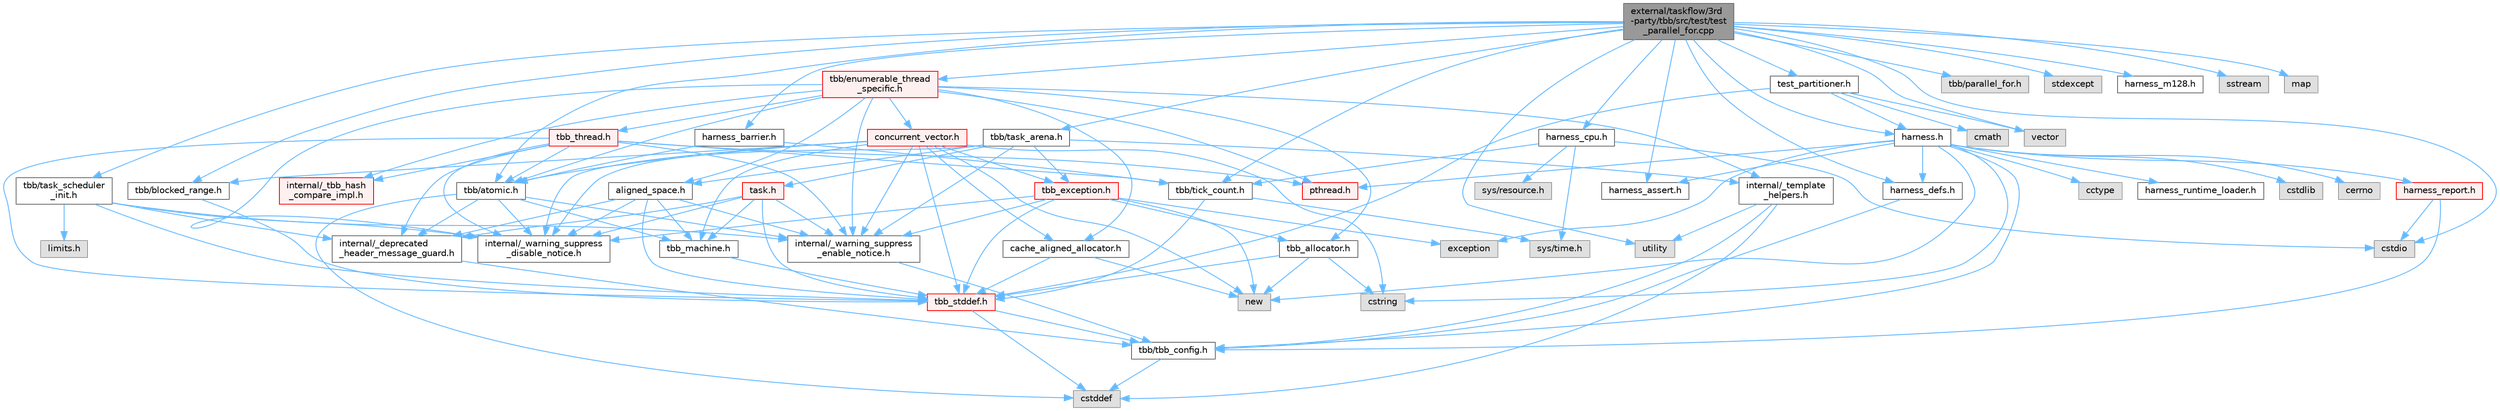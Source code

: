 digraph "external/taskflow/3rd-party/tbb/src/test/test_parallel_for.cpp"
{
 // LATEX_PDF_SIZE
  bgcolor="transparent";
  edge [fontname=Helvetica,fontsize=10,labelfontname=Helvetica,labelfontsize=10];
  node [fontname=Helvetica,fontsize=10,shape=box,height=0.2,width=0.4];
  Node1 [id="Node000001",label="external/taskflow/3rd\l-party/tbb/src/test/test\l_parallel_for.cpp",height=0.2,width=0.4,color="gray40", fillcolor="grey60", style="filled", fontcolor="black",tooltip=" "];
  Node1 -> Node2 [id="edge1_Node000001_Node000002",color="steelblue1",style="solid",tooltip=" "];
  Node2 [id="Node000002",label="harness_defs.h",height=0.2,width=0.4,color="grey40", fillcolor="white", style="filled",URL="$harness__defs_8h.html",tooltip=" "];
  Node2 -> Node3 [id="edge2_Node000002_Node000003",color="steelblue1",style="solid",tooltip=" "];
  Node3 [id="Node000003",label="tbb/tbb_config.h",height=0.2,width=0.4,color="grey40", fillcolor="white", style="filled",URL="$tbb__config_8h.html",tooltip=" "];
  Node3 -> Node4 [id="edge3_Node000003_Node000004",color="steelblue1",style="solid",tooltip=" "];
  Node4 [id="Node000004",label="cstddef",height=0.2,width=0.4,color="grey60", fillcolor="#E0E0E0", style="filled",tooltip=" "];
  Node1 -> Node5 [id="edge4_Node000001_Node000005",color="steelblue1",style="solid",tooltip=" "];
  Node5 [id="Node000005",label="tbb/parallel_for.h",height=0.2,width=0.4,color="grey60", fillcolor="#E0E0E0", style="filled",tooltip=" "];
  Node1 -> Node6 [id="edge5_Node000001_Node000006",color="steelblue1",style="solid",tooltip=" "];
  Node6 [id="Node000006",label="tbb/atomic.h",height=0.2,width=0.4,color="grey40", fillcolor="white", style="filled",URL="$external_2taskflow_23rd-party_2tbb_2include_2tbb_2atomic_8h.html",tooltip=" "];
  Node6 -> Node7 [id="edge6_Node000006_Node000007",color="steelblue1",style="solid",tooltip=" "];
  Node7 [id="Node000007",label="internal/_deprecated\l_header_message_guard.h",height=0.2,width=0.4,color="grey40", fillcolor="white", style="filled",URL="$__deprecated__header__message__guard_8h.html",tooltip=" "];
  Node7 -> Node3 [id="edge7_Node000007_Node000003",color="steelblue1",style="solid",tooltip=" "];
  Node6 -> Node8 [id="edge8_Node000006_Node000008",color="steelblue1",style="solid",tooltip=" "];
  Node8 [id="Node000008",label="internal/_warning_suppress\l_enable_notice.h",height=0.2,width=0.4,color="grey40", fillcolor="white", style="filled",URL="$__warning__suppress__enable__notice_8h.html",tooltip=" "];
  Node8 -> Node3 [id="edge9_Node000008_Node000003",color="steelblue1",style="solid",tooltip=" "];
  Node6 -> Node4 [id="edge10_Node000006_Node000004",color="steelblue1",style="solid",tooltip=" "];
  Node6 -> Node9 [id="edge11_Node000006_Node000009",color="steelblue1",style="solid",tooltip=" "];
  Node9 [id="Node000009",label="tbb_machine.h",height=0.2,width=0.4,color="grey40", fillcolor="white", style="filled",URL="$tbb__machine_8h.html",tooltip=" "];
  Node9 -> Node10 [id="edge12_Node000009_Node000010",color="steelblue1",style="solid",tooltip=" "];
  Node10 [id="Node000010",label="tbb_stddef.h",height=0.2,width=0.4,color="red", fillcolor="#FFF0F0", style="filled",URL="$tbb__stddef_8h.html",tooltip=" "];
  Node10 -> Node3 [id="edge13_Node000010_Node000003",color="steelblue1",style="solid",tooltip=" "];
  Node10 -> Node4 [id="edge14_Node000010_Node000004",color="steelblue1",style="solid",tooltip=" "];
  Node6 -> Node12 [id="edge15_Node000006_Node000012",color="steelblue1",style="solid",tooltip=" "];
  Node12 [id="Node000012",label="internal/_warning_suppress\l_disable_notice.h",height=0.2,width=0.4,color="grey40", fillcolor="white", style="filled",URL="$__warning__suppress__disable__notice_8h.html",tooltip=" "];
  Node1 -> Node13 [id="edge16_Node000001_Node000013",color="steelblue1",style="solid",tooltip=" "];
  Node13 [id="Node000013",label="harness_assert.h",height=0.2,width=0.4,color="grey40", fillcolor="white", style="filled",URL="$harness__assert_8h.html",tooltip=" "];
  Node1 -> Node14 [id="edge17_Node000001_Node000014",color="steelblue1",style="solid",tooltip=" "];
  Node14 [id="Node000014",label="harness.h",height=0.2,width=0.4,color="grey40", fillcolor="white", style="filled",URL="$harness_8h.html",tooltip=" "];
  Node14 -> Node3 [id="edge18_Node000014_Node000003",color="steelblue1",style="solid",tooltip=" "];
  Node14 -> Node2 [id="edge19_Node000014_Node000002",color="steelblue1",style="solid",tooltip=" "];
  Node14 -> Node15 [id="edge20_Node000014_Node000015",color="steelblue1",style="solid",tooltip=" "];
  Node15 [id="Node000015",label="cstdlib",height=0.2,width=0.4,color="grey60", fillcolor="#E0E0E0", style="filled",tooltip=" "];
  Node14 -> Node16 [id="edge21_Node000014_Node000016",color="steelblue1",style="solid",tooltip=" "];
  Node16 [id="Node000016",label="cstring",height=0.2,width=0.4,color="grey60", fillcolor="#E0E0E0", style="filled",tooltip=" "];
  Node14 -> Node17 [id="edge22_Node000014_Node000017",color="steelblue1",style="solid",tooltip=" "];
  Node17 [id="Node000017",label="cerrno",height=0.2,width=0.4,color="grey60", fillcolor="#E0E0E0", style="filled",tooltip=" "];
  Node14 -> Node18 [id="edge23_Node000014_Node000018",color="steelblue1",style="solid",tooltip=" "];
  Node18 [id="Node000018",label="cctype",height=0.2,width=0.4,color="grey60", fillcolor="#E0E0E0", style="filled",tooltip=" "];
  Node14 -> Node19 [id="edge24_Node000014_Node000019",color="steelblue1",style="solid",tooltip=" "];
  Node19 [id="Node000019",label="new",height=0.2,width=0.4,color="grey60", fillcolor="#E0E0E0", style="filled",tooltip=" "];
  Node14 -> Node20 [id="edge25_Node000014_Node000020",color="steelblue1",style="solid",tooltip=" "];
  Node20 [id="Node000020",label="pthread.h",height=0.2,width=0.4,color="red", fillcolor="#FFF0F0", style="filled",URL="$pthread_8h.html",tooltip=" "];
  Node14 -> Node66 [id="edge26_Node000014_Node000066",color="steelblue1",style="solid",tooltip=" "];
  Node66 [id="Node000066",label="harness_runtime_loader.h",height=0.2,width=0.4,color="grey40", fillcolor="white", style="filled",URL="$harness__runtime__loader_8h.html",tooltip=" "];
  Node14 -> Node67 [id="edge27_Node000014_Node000067",color="steelblue1",style="solid",tooltip=" "];
  Node67 [id="Node000067",label="harness_report.h",height=0.2,width=0.4,color="red", fillcolor="#FFF0F0", style="filled",URL="$harness__report_8h.html",tooltip=" "];
  Node67 -> Node68 [id="edge28_Node000067_Node000068",color="steelblue1",style="solid",tooltip=" "];
  Node68 [id="Node000068",label="cstdio",height=0.2,width=0.4,color="grey60", fillcolor="#E0E0E0", style="filled",tooltip=" "];
  Node67 -> Node3 [id="edge29_Node000067_Node000003",color="steelblue1",style="solid",tooltip=" "];
  Node14 -> Node33 [id="edge30_Node000014_Node000033",color="steelblue1",style="solid",tooltip=" "];
  Node33 [id="Node000033",label="exception",height=0.2,width=0.4,color="grey60", fillcolor="#E0E0E0", style="filled",tooltip=" "];
  Node14 -> Node13 [id="edge31_Node000014_Node000013",color="steelblue1",style="solid",tooltip=" "];
  Node1 -> Node70 [id="edge32_Node000001_Node000070",color="steelblue1",style="solid",tooltip=" "];
  Node70 [id="Node000070",label="tbb/tick_count.h",height=0.2,width=0.4,color="grey40", fillcolor="white", style="filled",URL="$tick__count_8h.html",tooltip=" "];
  Node70 -> Node10 [id="edge33_Node000070_Node000010",color="steelblue1",style="solid",tooltip=" "];
  Node70 -> Node71 [id="edge34_Node000070_Node000071",color="steelblue1",style="solid",tooltip=" "];
  Node71 [id="Node000071",label="sys/time.h",height=0.2,width=0.4,color="grey60", fillcolor="#E0E0E0", style="filled",tooltip=" "];
  Node1 -> Node34 [id="edge35_Node000001_Node000034",color="steelblue1",style="solid",tooltip=" "];
  Node34 [id="Node000034",label="stdexcept",height=0.2,width=0.4,color="grey60", fillcolor="#E0E0E0", style="filled",tooltip=" "];
  Node1 -> Node72 [id="edge36_Node000001_Node000072",color="steelblue1",style="solid",tooltip=" "];
  Node72 [id="Node000072",label="harness_m128.h",height=0.2,width=0.4,color="grey40", fillcolor="white", style="filled",URL="$harness__m128_8h.html",tooltip=" "];
  Node1 -> Node73 [id="edge37_Node000001_Node000073",color="steelblue1",style="solid",tooltip=" "];
  Node73 [id="Node000073",label="vector",height=0.2,width=0.4,color="grey60", fillcolor="#E0E0E0", style="filled",tooltip=" "];
  Node1 -> Node74 [id="edge38_Node000001_Node000074",color="steelblue1",style="solid",tooltip=" "];
  Node74 [id="Node000074",label="sstream",height=0.2,width=0.4,color="grey60", fillcolor="#E0E0E0", style="filled",tooltip=" "];
  Node1 -> Node75 [id="edge39_Node000001_Node000075",color="steelblue1",style="solid",tooltip=" "];
  Node75 [id="Node000075",label="tbb/blocked_range.h",height=0.2,width=0.4,color="grey40", fillcolor="white", style="filled",URL="$blocked__range_8h.html",tooltip=" "];
  Node75 -> Node10 [id="edge40_Node000075_Node000010",color="steelblue1",style="solid",tooltip=" "];
  Node1 -> Node68 [id="edge41_Node000001_Node000068",color="steelblue1",style="solid",tooltip=" "];
  Node1 -> Node76 [id="edge42_Node000001_Node000076",color="steelblue1",style="solid",tooltip=" "];
  Node76 [id="Node000076",label="tbb/task_scheduler\l_init.h",height=0.2,width=0.4,color="grey40", fillcolor="white", style="filled",URL="$task__scheduler__init_8h.html",tooltip=" "];
  Node76 -> Node7 [id="edge43_Node000076_Node000007",color="steelblue1",style="solid",tooltip=" "];
  Node76 -> Node8 [id="edge44_Node000076_Node000008",color="steelblue1",style="solid",tooltip=" "];
  Node76 -> Node10 [id="edge45_Node000076_Node000010",color="steelblue1",style="solid",tooltip=" "];
  Node76 -> Node77 [id="edge46_Node000076_Node000077",color="steelblue1",style="solid",tooltip=" "];
  Node77 [id="Node000077",label="limits.h",height=0.2,width=0.4,color="grey60", fillcolor="#E0E0E0", style="filled",tooltip=" "];
  Node76 -> Node12 [id="edge47_Node000076_Node000012",color="steelblue1",style="solid",tooltip=" "];
  Node1 -> Node78 [id="edge48_Node000001_Node000078",color="steelblue1",style="solid",tooltip=" "];
  Node78 [id="Node000078",label="harness_cpu.h",height=0.2,width=0.4,color="grey40", fillcolor="white", style="filled",URL="$harness__cpu_8h.html",tooltip=" "];
  Node78 -> Node71 [id="edge49_Node000078_Node000071",color="steelblue1",style="solid",tooltip=" "];
  Node78 -> Node79 [id="edge50_Node000078_Node000079",color="steelblue1",style="solid",tooltip=" "];
  Node79 [id="Node000079",label="sys/resource.h",height=0.2,width=0.4,color="grey60", fillcolor="#E0E0E0", style="filled",tooltip=" "];
  Node78 -> Node70 [id="edge51_Node000078_Node000070",color="steelblue1",style="solid",tooltip=" "];
  Node78 -> Node68 [id="edge52_Node000078_Node000068",color="steelblue1",style="solid",tooltip=" "];
  Node1 -> Node80 [id="edge53_Node000001_Node000080",color="steelblue1",style="solid",tooltip=" "];
  Node80 [id="Node000080",label="harness_barrier.h",height=0.2,width=0.4,color="grey40", fillcolor="white", style="filled",URL="$harness__barrier_8h.html",tooltip=" "];
  Node80 -> Node6 [id="edge54_Node000080_Node000006",color="steelblue1",style="solid",tooltip=" "];
  Node80 -> Node70 [id="edge55_Node000080_Node000070",color="steelblue1",style="solid",tooltip=" "];
  Node1 -> Node81 [id="edge56_Node000001_Node000081",color="steelblue1",style="solid",tooltip=" "];
  Node81 [id="Node000081",label="test_partitioner.h",height=0.2,width=0.4,color="grey40", fillcolor="white", style="filled",URL="$test__partitioner_8h.html",tooltip=" "];
  Node81 -> Node82 [id="edge57_Node000081_Node000082",color="steelblue1",style="solid",tooltip=" "];
  Node82 [id="Node000082",label="cmath",height=0.2,width=0.4,color="grey60", fillcolor="#E0E0E0", style="filled",tooltip=" "];
  Node81 -> Node10 [id="edge58_Node000081_Node000010",color="steelblue1",style="solid",tooltip=" "];
  Node81 -> Node14 [id="edge59_Node000081_Node000014",color="steelblue1",style="solid",tooltip=" "];
  Node81 -> Node73 [id="edge60_Node000081_Node000073",color="steelblue1",style="solid",tooltip=" "];
  Node1 -> Node83 [id="edge61_Node000001_Node000083",color="steelblue1",style="solid",tooltip=" "];
  Node83 [id="Node000083",label="map",height=0.2,width=0.4,color="grey60", fillcolor="#E0E0E0", style="filled",tooltip=" "];
  Node1 -> Node58 [id="edge62_Node000001_Node000058",color="steelblue1",style="solid",tooltip=" "];
  Node58 [id="Node000058",label="utility",height=0.2,width=0.4,color="grey60", fillcolor="#E0E0E0", style="filled",tooltip=" "];
  Node1 -> Node84 [id="edge63_Node000001_Node000084",color="steelblue1",style="solid",tooltip=" "];
  Node84 [id="Node000084",label="tbb/task_arena.h",height=0.2,width=0.4,color="grey40", fillcolor="white", style="filled",URL="$task__arena_8h.html",tooltip=" "];
  Node84 -> Node8 [id="edge64_Node000084_Node000008",color="steelblue1",style="solid",tooltip=" "];
  Node84 -> Node85 [id="edge65_Node000084_Node000085",color="steelblue1",style="solid",tooltip=" "];
  Node85 [id="Node000085",label="task.h",height=0.2,width=0.4,color="red", fillcolor="#FFF0F0", style="filled",URL="$task_8h.html",tooltip=" "];
  Node85 -> Node7 [id="edge66_Node000085_Node000007",color="steelblue1",style="solid",tooltip=" "];
  Node85 -> Node8 [id="edge67_Node000085_Node000008",color="steelblue1",style="solid",tooltip=" "];
  Node85 -> Node10 [id="edge68_Node000085_Node000010",color="steelblue1",style="solid",tooltip=" "];
  Node85 -> Node9 [id="edge69_Node000085_Node000009",color="steelblue1",style="solid",tooltip=" "];
  Node85 -> Node12 [id="edge70_Node000085_Node000012",color="steelblue1",style="solid",tooltip=" "];
  Node84 -> Node89 [id="edge71_Node000084_Node000089",color="steelblue1",style="solid",tooltip=" "];
  Node89 [id="Node000089",label="tbb_exception.h",height=0.2,width=0.4,color="red", fillcolor="#FFF0F0", style="filled",URL="$tbb__exception_8h.html",tooltip=" "];
  Node89 -> Node8 [id="edge72_Node000089_Node000008",color="steelblue1",style="solid",tooltip=" "];
  Node89 -> Node10 [id="edge73_Node000089_Node000010",color="steelblue1",style="solid",tooltip=" "];
  Node89 -> Node33 [id="edge74_Node000089_Node000033",color="steelblue1",style="solid",tooltip=" "];
  Node89 -> Node19 [id="edge75_Node000089_Node000019",color="steelblue1",style="solid",tooltip=" "];
  Node89 -> Node90 [id="edge76_Node000089_Node000090",color="steelblue1",style="solid",tooltip=" "];
  Node90 [id="Node000090",label="tbb_allocator.h",height=0.2,width=0.4,color="grey40", fillcolor="white", style="filled",URL="$tbb__allocator_8h.html",tooltip=" "];
  Node90 -> Node10 [id="edge77_Node000090_Node000010",color="steelblue1",style="solid",tooltip=" "];
  Node90 -> Node19 [id="edge78_Node000090_Node000019",color="steelblue1",style="solid",tooltip=" "];
  Node90 -> Node16 [id="edge79_Node000090_Node000016",color="steelblue1",style="solid",tooltip=" "];
  Node89 -> Node12 [id="edge80_Node000089_Node000012",color="steelblue1",style="solid",tooltip=" "];
  Node84 -> Node92 [id="edge81_Node000084_Node000092",color="steelblue1",style="solid",tooltip=" "];
  Node92 [id="Node000092",label="internal/_template\l_helpers.h",height=0.2,width=0.4,color="grey40", fillcolor="white", style="filled",URL="$__template__helpers_8h.html",tooltip=" "];
  Node92 -> Node58 [id="edge82_Node000092_Node000058",color="steelblue1",style="solid",tooltip=" "];
  Node92 -> Node4 [id="edge83_Node000092_Node000004",color="steelblue1",style="solid",tooltip=" "];
  Node92 -> Node3 [id="edge84_Node000092_Node000003",color="steelblue1",style="solid",tooltip=" "];
  Node84 -> Node93 [id="edge85_Node000084_Node000093",color="steelblue1",style="solid",tooltip=" "];
  Node93 [id="Node000093",label="aligned_space.h",height=0.2,width=0.4,color="grey40", fillcolor="white", style="filled",URL="$aligned__space_8h.html",tooltip=" "];
  Node93 -> Node7 [id="edge86_Node000093_Node000007",color="steelblue1",style="solid",tooltip=" "];
  Node93 -> Node8 [id="edge87_Node000093_Node000008",color="steelblue1",style="solid",tooltip=" "];
  Node93 -> Node10 [id="edge88_Node000093_Node000010",color="steelblue1",style="solid",tooltip=" "];
  Node93 -> Node9 [id="edge89_Node000093_Node000009",color="steelblue1",style="solid",tooltip=" "];
  Node93 -> Node12 [id="edge90_Node000093_Node000012",color="steelblue1",style="solid",tooltip=" "];
  Node84 -> Node12 [id="edge91_Node000084_Node000012",color="steelblue1",style="solid",tooltip=" "];
  Node1 -> Node94 [id="edge92_Node000001_Node000094",color="steelblue1",style="solid",tooltip=" "];
  Node94 [id="Node000094",label="tbb/enumerable_thread\l_specific.h",height=0.2,width=0.4,color="red", fillcolor="#FFF0F0", style="filled",URL="$enumerable__thread__specific_8h.html",tooltip=" "];
  Node94 -> Node8 [id="edge93_Node000094_Node000008",color="steelblue1",style="solid",tooltip=" "];
  Node94 -> Node6 [id="edge94_Node000094_Node000006",color="steelblue1",style="solid",tooltip=" "];
  Node94 -> Node95 [id="edge95_Node000094_Node000095",color="steelblue1",style="solid",tooltip=" "];
  Node95 [id="Node000095",label="concurrent_vector.h",height=0.2,width=0.4,color="red", fillcolor="#FFF0F0", style="filled",URL="$concurrent__vector_8h.html",tooltip=" "];
  Node95 -> Node8 [id="edge96_Node000095_Node000008",color="steelblue1",style="solid",tooltip=" "];
  Node95 -> Node10 [id="edge97_Node000095_Node000010",color="steelblue1",style="solid",tooltip=" "];
  Node95 -> Node89 [id="edge98_Node000095_Node000089",color="steelblue1",style="solid",tooltip=" "];
  Node95 -> Node6 [id="edge99_Node000095_Node000006",color="steelblue1",style="solid",tooltip=" "];
  Node95 -> Node96 [id="edge100_Node000095_Node000096",color="steelblue1",style="solid",tooltip=" "];
  Node96 [id="Node000096",label="cache_aligned_allocator.h",height=0.2,width=0.4,color="grey40", fillcolor="white", style="filled",URL="$cache__aligned__allocator_8h.html",tooltip=" "];
  Node96 -> Node19 [id="edge101_Node000096_Node000019",color="steelblue1",style="solid",tooltip=" "];
  Node96 -> Node10 [id="edge102_Node000096_Node000010",color="steelblue1",style="solid",tooltip=" "];
  Node95 -> Node75 [id="edge103_Node000095_Node000075",color="steelblue1",style="solid",tooltip=" "];
  Node95 -> Node9 [id="edge104_Node000095_Node000009",color="steelblue1",style="solid",tooltip=" "];
  Node95 -> Node19 [id="edge105_Node000095_Node000019",color="steelblue1",style="solid",tooltip=" "];
  Node95 -> Node16 [id="edge106_Node000095_Node000016",color="steelblue1",style="solid",tooltip=" "];
  Node95 -> Node12 [id="edge107_Node000095_Node000012",color="steelblue1",style="solid",tooltip=" "];
  Node94 -> Node101 [id="edge108_Node000094_Node000101",color="steelblue1",style="solid",tooltip=" "];
  Node101 [id="Node000101",label="tbb_thread.h",height=0.2,width=0.4,color="red", fillcolor="#FFF0F0", style="filled",URL="$tbb__thread_8h.html",tooltip=" "];
  Node101 -> Node7 [id="edge109_Node000101_Node000007",color="steelblue1",style="solid",tooltip=" "];
  Node101 -> Node8 [id="edge110_Node000101_Node000008",color="steelblue1",style="solid",tooltip=" "];
  Node101 -> Node10 [id="edge111_Node000101_Node000010",color="steelblue1",style="solid",tooltip=" "];
  Node101 -> Node20 [id="edge112_Node000101_Node000020",color="steelblue1",style="solid",tooltip=" "];
  Node101 -> Node6 [id="edge113_Node000101_Node000006",color="steelblue1",style="solid",tooltip=" "];
  Node101 -> Node102 [id="edge114_Node000101_Node000102",color="steelblue1",style="solid",tooltip=" "];
  Node102 [id="Node000102",label="internal/_tbb_hash\l_compare_impl.h",height=0.2,width=0.4,color="red", fillcolor="#FFF0F0", style="filled",URL="$__tbb__hash__compare__impl_8h.html",tooltip=" "];
  Node101 -> Node70 [id="edge115_Node000101_Node000070",color="steelblue1",style="solid",tooltip=" "];
  Node101 -> Node12 [id="edge116_Node000101_Node000012",color="steelblue1",style="solid",tooltip=" "];
  Node94 -> Node90 [id="edge117_Node000094_Node000090",color="steelblue1",style="solid",tooltip=" "];
  Node94 -> Node96 [id="edge118_Node000094_Node000096",color="steelblue1",style="solid",tooltip=" "];
  Node94 -> Node93 [id="edge119_Node000094_Node000093",color="steelblue1",style="solid",tooltip=" "];
  Node94 -> Node92 [id="edge120_Node000094_Node000092",color="steelblue1",style="solid",tooltip=" "];
  Node94 -> Node102 [id="edge121_Node000094_Node000102",color="steelblue1",style="solid",tooltip=" "];
  Node94 -> Node20 [id="edge122_Node000094_Node000020",color="steelblue1",style="solid",tooltip=" "];
  Node94 -> Node12 [id="edge123_Node000094_Node000012",color="steelblue1",style="solid",tooltip=" "];
}
